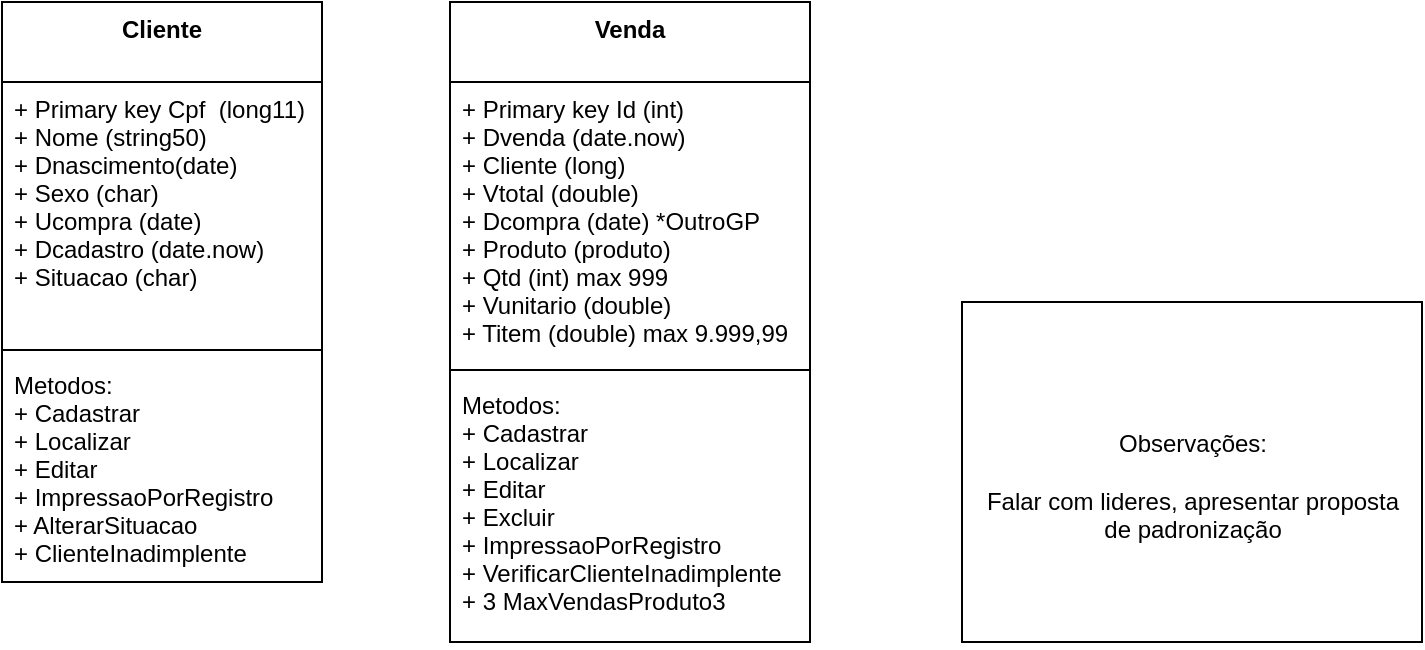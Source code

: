 <mxfile version="14.4.3" type="google"><diagram id="K21Q7YX2oeEw0n2tDJMs" name="Page-1"><mxGraphModel dx="952" dy="548" grid="1" gridSize="10" guides="1" tooltips="1" connect="1" arrows="1" fold="1" page="1" pageScale="1" pageWidth="827" pageHeight="1169" math="0" shadow="0"><root><mxCell id="0"/><mxCell id="1" parent="0"/><mxCell id="ajMqqx5OFcffazcbl9ml-2" value="Cliente&#10;" style="swimlane;fontStyle=1;align=center;verticalAlign=top;childLayout=stackLayout;horizontal=1;startSize=40;horizontalStack=0;resizeParent=1;resizeParentMax=0;resizeLast=0;collapsible=1;marginBottom=0;" vertex="1" parent="1"><mxGeometry x="100" y="40" width="160" height="290" as="geometry"/></mxCell><mxCell id="ajMqqx5OFcffazcbl9ml-3" value="+ Primary key Cpf  (long11)&#10;+ Nome (string50)&#10;+ Dnascimento(date)&#10;+ Sexo (char)&#10;+ Ucompra (date)&#10;+ Dcadastro (date.now)&#10;+ Situacao (char) " style="text;strokeColor=none;fillColor=none;align=left;verticalAlign=top;spacingLeft=4;spacingRight=4;overflow=hidden;rotatable=0;points=[[0,0.5],[1,0.5]];portConstraint=eastwest;" vertex="1" parent="ajMqqx5OFcffazcbl9ml-2"><mxGeometry y="40" width="160" height="130" as="geometry"/></mxCell><mxCell id="ajMqqx5OFcffazcbl9ml-4" value="" style="line;strokeWidth=1;fillColor=none;align=left;verticalAlign=middle;spacingTop=-1;spacingLeft=3;spacingRight=3;rotatable=0;labelPosition=right;points=[];portConstraint=eastwest;" vertex="1" parent="ajMqqx5OFcffazcbl9ml-2"><mxGeometry y="170" width="160" height="8" as="geometry"/></mxCell><mxCell id="ajMqqx5OFcffazcbl9ml-5" value="Metodos:&#10;+ Cadastrar&#10;+ Localizar&#10;+ Editar&#10;+ ImpressaoPorRegistro&#10;+ AlterarSituacao&#10;+ ClienteInadimplente&#10;" style="text;strokeColor=none;fillColor=none;align=left;verticalAlign=top;spacingLeft=4;spacingRight=4;overflow=hidden;rotatable=0;points=[[0,0.5],[1,0.5]];portConstraint=eastwest;" vertex="1" parent="ajMqqx5OFcffazcbl9ml-2"><mxGeometry y="178" width="160" height="112" as="geometry"/></mxCell><mxCell id="ajMqqx5OFcffazcbl9ml-6" value="Venda" style="swimlane;fontStyle=1;align=center;verticalAlign=top;childLayout=stackLayout;horizontal=1;startSize=40;horizontalStack=0;resizeParent=1;resizeParentMax=0;resizeLast=0;collapsible=1;marginBottom=0;" vertex="1" parent="1"><mxGeometry x="324" y="40" width="180" height="320" as="geometry"/></mxCell><mxCell id="ajMqqx5OFcffazcbl9ml-7" value="+ Primary key Id (int)&#10;+ Dvenda (date.now)&#10;+ Cliente (long)&#10;+ Vtotal (double)&#10;+ Dcompra (date) *OutroGP&#10;+ Produto (produto)&#10;+ Qtd (int) max 999&#10;+ Vunitario (double)&#10;+ Titem (double) max 9.999,99" style="text;strokeColor=none;fillColor=none;align=left;verticalAlign=top;spacingLeft=4;spacingRight=4;overflow=hidden;rotatable=0;points=[[0,0.5],[1,0.5]];portConstraint=eastwest;" vertex="1" parent="ajMqqx5OFcffazcbl9ml-6"><mxGeometry y="40" width="180" height="140" as="geometry"/></mxCell><mxCell id="ajMqqx5OFcffazcbl9ml-8" value="" style="line;strokeWidth=1;fillColor=none;align=left;verticalAlign=middle;spacingTop=-1;spacingLeft=3;spacingRight=3;rotatable=0;labelPosition=right;points=[];portConstraint=eastwest;" vertex="1" parent="ajMqqx5OFcffazcbl9ml-6"><mxGeometry y="180" width="180" height="8" as="geometry"/></mxCell><mxCell id="ajMqqx5OFcffazcbl9ml-9" value="Metodos:&#10;+ Cadastrar&#10;+ Localizar&#10;+ Editar&#10;+ Excluir&#10;+ ImpressaoPorRegistro&#10;+ VerificarClienteInadimplente&#10;+ 3 MaxVendasProduto3" style="text;strokeColor=none;fillColor=none;align=left;verticalAlign=top;spacingLeft=4;spacingRight=4;overflow=hidden;rotatable=0;points=[[0,0.5],[1,0.5]];portConstraint=eastwest;" vertex="1" parent="ajMqqx5OFcffazcbl9ml-6"><mxGeometry y="188" width="180" height="132" as="geometry"/></mxCell><mxCell id="ajMqqx5OFcffazcbl9ml-10" value="&lt;br&gt;Observações:&lt;br&gt;&lt;br&gt;Falar com lideres, apresentar proposta&lt;br&gt;de padronização" style="html=1;" vertex="1" parent="1"><mxGeometry x="580" y="190" width="230" height="170" as="geometry"/></mxCell></root></mxGraphModel></diagram></mxfile>